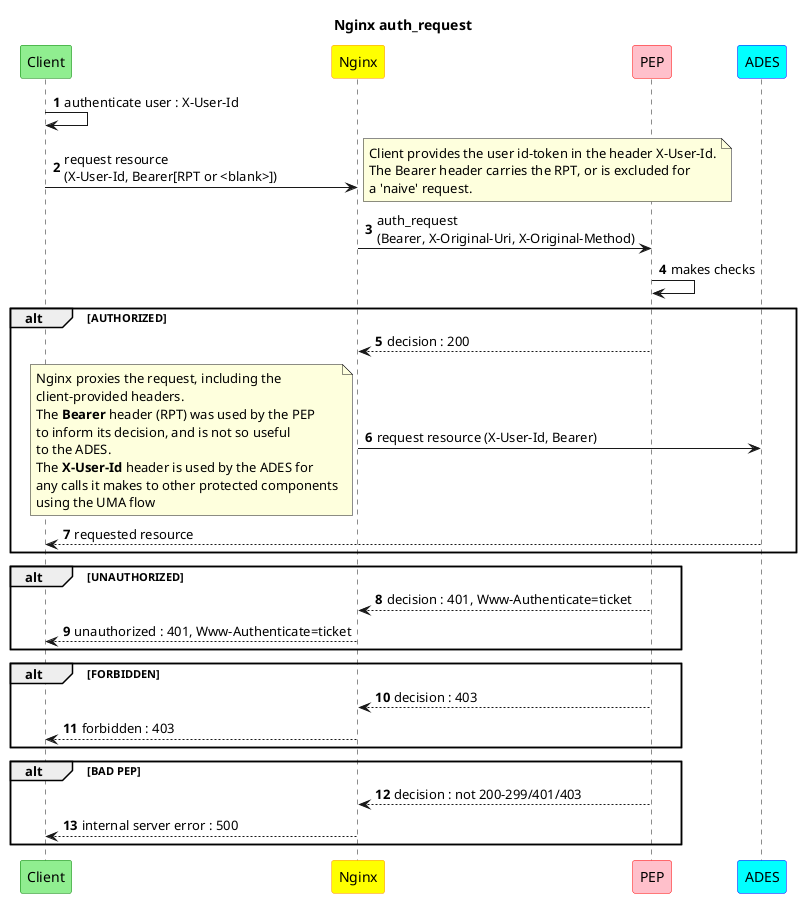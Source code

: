 @startuml
title Nginx auth_request

hide stereotype

skinparam participant<<client>> {
  BackgroundColor LightGreen
  BorderColor Green
}
skinparam participant<<nginx>> {
  BackgroundColor Yellow
  BorderColor DarkOrange
}
skinparam participant<<pep>> {
  BackgroundColor Pink
  BorderColor Red
}
skinparam participant<<ades>> {
  BackgroundColor Cyan
  BorderColor Blue
}

participant "Client" as client<<client>> order 10
participant "Nginx" as nginx<<nginx>> order 20
participant "PEP" as pep<<pep>> order 30
participant "ADES" as ades<<ades>> order 40

autonumber
client -> client : authenticate user : X-User-Id
client -> nginx : request resource\n(X-User-Id, Bearer[RPT or <blank>])
note right
Client provides the user id-token in the header X-User-Id.
The Bearer header carries the RPT, or is excluded for
a 'naive' request.
end note
nginx -> pep : auth_request\n(Bearer, X-Original-Uri, X-Original-Method)
pep -> pep : makes checks

alt AUTHORIZED
  nginx <-- pep : decision : 200
  nginx -> ades : request resource (X-User-Id, Bearer)
  note left
  Nginx proxies the request, including the
  client-provided headers.
  The **Bearer** header (RPT) was used by the PEP
  to inform its decision, and is not so useful
  to the ADES.
  The **X-User-Id** header is used by the ADES for
  any calls it makes to other protected components
  using the UMA flow
  end note
  client <-- ades : requested resource
end

alt UNAUTHORIZED
  nginx <-- pep : decision : 401, Www-Authenticate=ticket
  client <-- nginx : unauthorized : 401, Www-Authenticate=ticket
end

alt FORBIDDEN
  nginx <-- pep : decision : 403
  client <-- nginx : forbidden : 403
end

alt BAD PEP
  nginx <-- pep : decision : not 200-299/401/403
  client <-- nginx : internal server error : 500
end

@enduml
